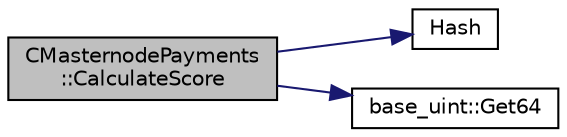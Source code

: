digraph "CMasternodePayments::CalculateScore"
{
  edge [fontname="Helvetica",fontsize="10",labelfontname="Helvetica",labelfontsize="10"];
  node [fontname="Helvetica",fontsize="10",shape=record];
  rankdir="LR";
  Node16 [label="CMasternodePayments\l::CalculateScore",height=0.2,width=0.4,color="black", fillcolor="grey75", style="filled", fontcolor="black"];
  Node16 -> Node17 [color="midnightblue",fontsize="10",style="solid",fontname="Helvetica"];
  Node17 [label="Hash",height=0.2,width=0.4,color="black", fillcolor="white", style="filled",URL="$db/dfb/hash_8h.html#ab3f6c437460137530d86e09c2c102e99"];
  Node16 -> Node18 [color="midnightblue",fontsize="10",style="solid",fontname="Helvetica"];
  Node18 [label="base_uint::Get64",height=0.2,width=0.4,color="black", fillcolor="white", style="filled",URL="$da/df7/classbase__uint.html#aae5336be1799bd2debf74efb1d2cc542"];
}
